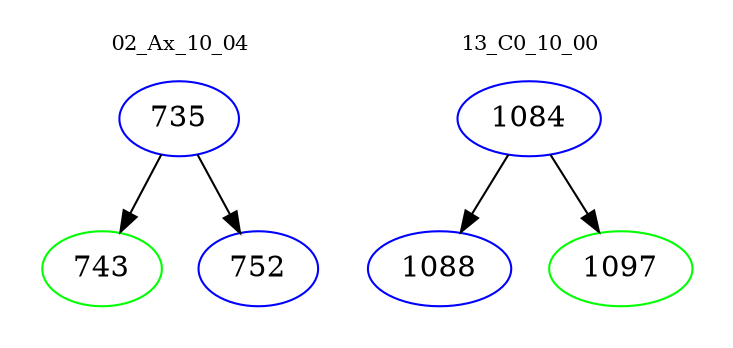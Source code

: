 digraph{
subgraph cluster_0 {
color = white
label = "02_Ax_10_04";
fontsize=10;
T0_735 [label="735", color="blue"]
T0_735 -> T0_743 [color="black"]
T0_743 [label="743", color="green"]
T0_735 -> T0_752 [color="black"]
T0_752 [label="752", color="blue"]
}
subgraph cluster_1 {
color = white
label = "13_C0_10_00";
fontsize=10;
T1_1084 [label="1084", color="blue"]
T1_1084 -> T1_1088 [color="black"]
T1_1088 [label="1088", color="blue"]
T1_1084 -> T1_1097 [color="black"]
T1_1097 [label="1097", color="green"]
}
}
